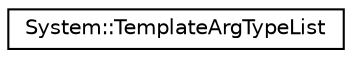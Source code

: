 digraph G
{
  edge [fontname="Helvetica",fontsize="10",labelfontname="Helvetica",labelfontsize="10"];
  node [fontname="Helvetica",fontsize="10",shape=record];
  rankdir="LR";
  Node1 [label="System::TemplateArgTypeList",height=0.2,width=0.4,color="black", fillcolor="white", style="filled",URL="$class_system_1_1_template_arg_type_list.html"];
}

